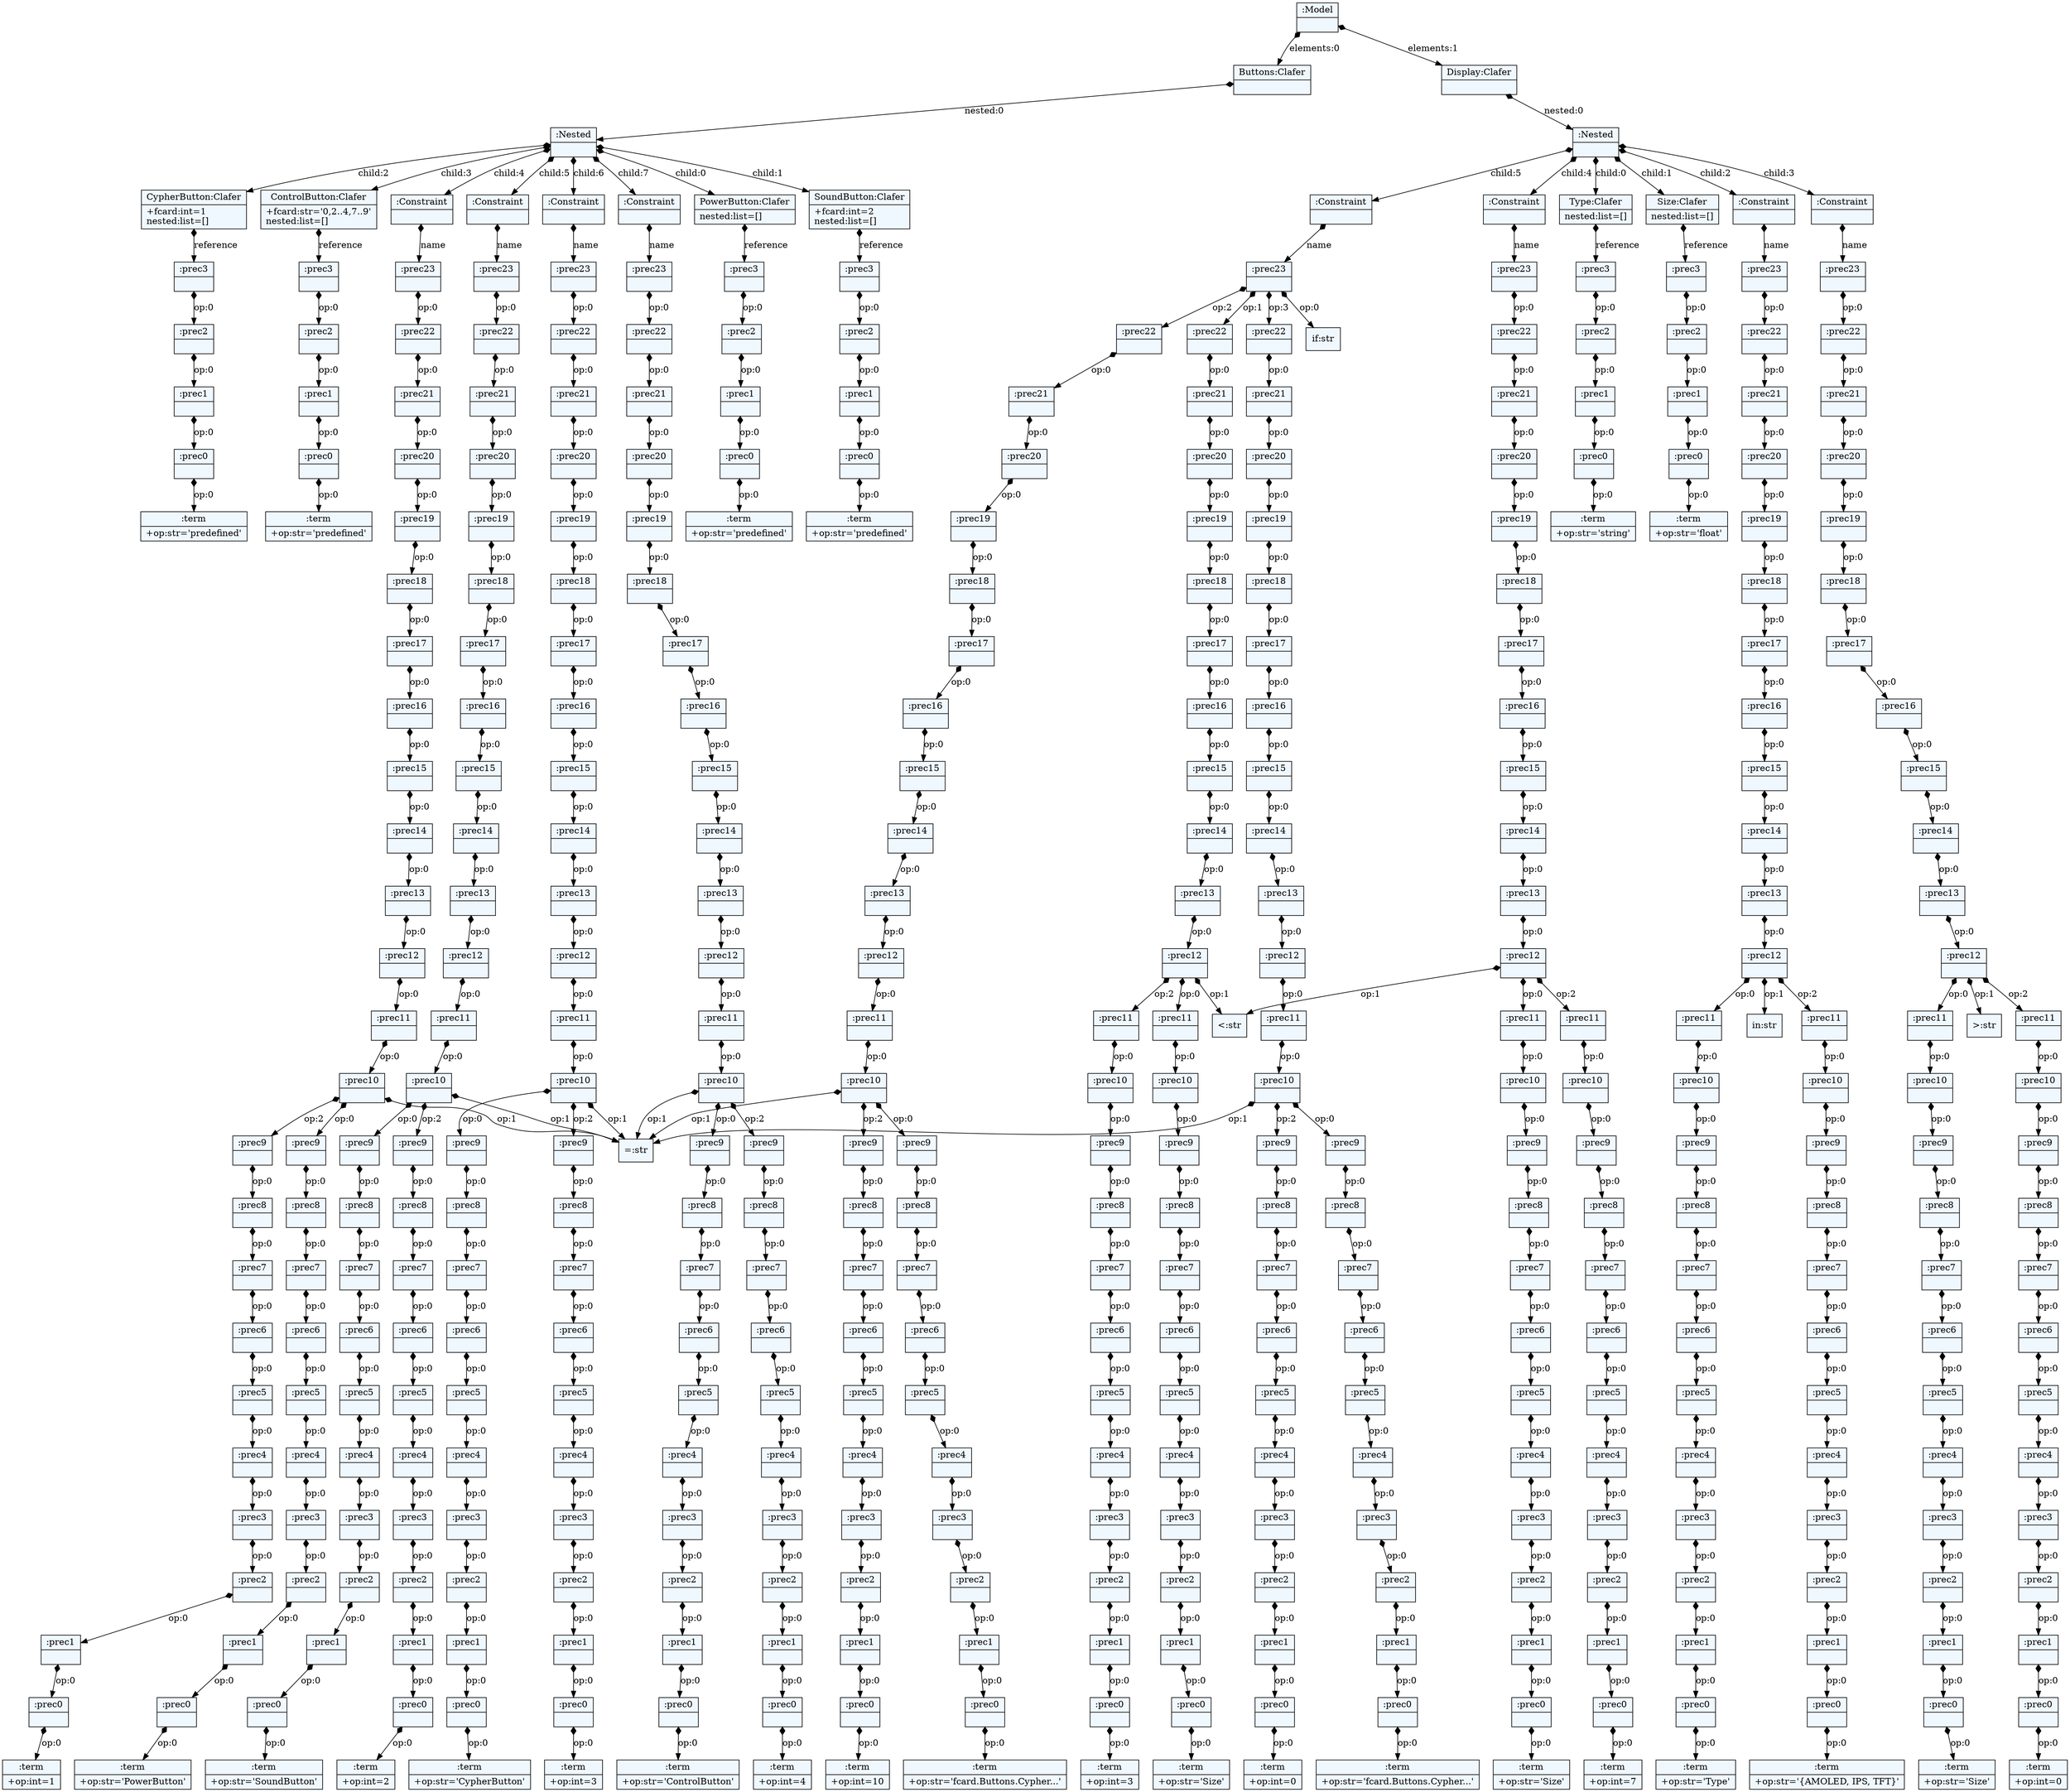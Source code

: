 
    digraph textX {
    fontname = "Bitstream Vera Sans"
    fontsize = 8
    node[
        shape=record,
        style=filled,
        fillcolor=aliceblue
    ]
    nodesep = 0.3
    edge[dir=black,arrowtail=empty]


140054728790224 -> 140054728845328 [label="elements:0" arrowtail=diamond dir=both]
140054728845328 -> 140054728845584 [label="nested:0" arrowtail=diamond dir=both]
140054728845584 -> 140054728845200 [label="child:0" arrowtail=diamond dir=both]
140054728845200 -> 140054728940496 [label="reference" arrowtail=diamond dir=both]
140054728940496 -> 140054728937936 [label="op:0" arrowtail=diamond dir=both]
140054728937936 -> 140054728937872 [label="op:0" arrowtail=diamond dir=both]
140054728937872 -> 140054728939024 [label="op:0" arrowtail=diamond dir=both]
140054728939024 -> 140054728970640 [label="op:0" arrowtail=diamond dir=both]
140054728970640[label="{:term|+op:str='predefined'\l}"]
140054728939024[label="{:prec0|}"]
140054728937872[label="{:prec1|}"]
140054728937936[label="{:prec2|}"]
140054728940496[label="{:prec3|}"]
140054728845200[label="{PowerButton:Clafer|nested:list=[]\l}"]
140054728845584 -> 140054728844816 [label="child:1" arrowtail=diamond dir=both]
140054728844816 -> 140054728939536 [label="reference" arrowtail=diamond dir=both]
140054728939536 -> 140054728938128 [label="op:0" arrowtail=diamond dir=both]
140054728938128 -> 140054728970768 [label="op:0" arrowtail=diamond dir=both]
140054728970768 -> 140054728971536 [label="op:0" arrowtail=diamond dir=both]
140054728971536 -> 140054728972624 [label="op:0" arrowtail=diamond dir=both]
140054728972624[label="{:term|+op:str='predefined'\l}"]
140054728971536[label="{:prec0|}"]
140054728970768[label="{:prec1|}"]
140054728938128[label="{:prec2|}"]
140054728939536[label="{:prec3|}"]
140054728844816[label="{SoundButton:Clafer|+fcard:int=2\lnested:list=[]\l}"]
140054728845584 -> 140054738996240 [label="child:2" arrowtail=diamond dir=both]
140054738996240 -> 140054728939216 [label="reference" arrowtail=diamond dir=both]
140054728939216 -> 140054728939152 [label="op:0" arrowtail=diamond dir=both]
140054728939152 -> 140054728971664 [label="op:0" arrowtail=diamond dir=both]
140054728971664 -> 140054728973328 [label="op:0" arrowtail=diamond dir=both]
140054728973328 -> 140054728972496 [label="op:0" arrowtail=diamond dir=both]
140054728972496[label="{:term|+op:str='predefined'\l}"]
140054728973328[label="{:prec0|}"]
140054728971664[label="{:prec1|}"]
140054728939152[label="{:prec2|}"]
140054728939216[label="{:prec3|}"]
140054738996240[label="{CypherButton:Clafer|+fcard:int=1\lnested:list=[]\l}"]
140054728845584 -> 140054728941392 [label="child:3" arrowtail=diamond dir=both]
140054728941392 -> 140054728971600 [label="reference" arrowtail=diamond dir=both]
140054728971600 -> 140054728973392 [label="op:0" arrowtail=diamond dir=both]
140054728973392 -> 140054728972432 [label="op:0" arrowtail=diamond dir=both]
140054728972432 -> 140054728972048 [label="op:0" arrowtail=diamond dir=both]
140054728972048 -> 140054728973520 [label="op:0" arrowtail=diamond dir=both]
140054728973520[label="{:term|+op:str='predefined'\l}"]
140054728972048[label="{:prec0|}"]
140054728972432[label="{:prec1|}"]
140054728973392[label="{:prec2|}"]
140054728971600[label="{:prec3|}"]
140054728941392[label="{ControlButton:Clafer|+fcard:str='0,2..4,7..9'\lnested:list=[]\l}"]
140054728845584 -> 140054728939856 [label="child:4" arrowtail=diamond dir=both]
140054728939856 -> 140054728970576 [label="name" arrowtail=diamond dir=both]
140054728970576 -> 140054728482576 [label="op:0" arrowtail=diamond dir=both]
140054728482576 -> 140054728479696 [label="op:0" arrowtail=diamond dir=both]
140054728479696 -> 140054729197008 [label="op:0" arrowtail=diamond dir=both]
140054729197008 -> 140054729195984 [label="op:0" arrowtail=diamond dir=both]
140054729195984 -> 140054729195792 [label="op:0" arrowtail=diamond dir=both]
140054729195792 -> 140054729196752 [label="op:0" arrowtail=diamond dir=both]
140054729196752 -> 140054729197584 [label="op:0" arrowtail=diamond dir=both]
140054729197584 -> 140054729198224 [label="op:0" arrowtail=diamond dir=both]
140054729198224 -> 140054729172112 [label="op:0" arrowtail=diamond dir=both]
140054729172112 -> 140054729172304 [label="op:0" arrowtail=diamond dir=both]
140054729172304 -> 140054729171088 [label="op:0" arrowtail=diamond dir=both]
140054729171088 -> 140054729211536 [label="op:0" arrowtail=diamond dir=both]
140054729211536 -> 140054729210128 [label="op:0" arrowtail=diamond dir=both]
140054729210128 -> 140054729211664 [label="op:0" arrowtail=diamond dir=both]
140054729211664 -> 140054729146896 [label="op:0" arrowtail=diamond dir=both]
140054729146896 -> 140054729147472 [label="op:0" arrowtail=diamond dir=both]
140054729147472 -> 140054729148432 [label="op:0" arrowtail=diamond dir=both]
140054729148432 -> 140054729149712 [label="op:0" arrowtail=diamond dir=both]
140054729149712 -> 140054728735248 [label="op:0" arrowtail=diamond dir=both]
140054728735248 -> 140054728733904 [label="op:0" arrowtail=diamond dir=both]
140054728733904 -> 140054728736720 [label="op:0" arrowtail=diamond dir=both]
140054728736720 -> 140054728733200 [label="op:0" arrowtail=diamond dir=both]
140054728733200 -> 140054728734608 [label="op:0" arrowtail=diamond dir=both]
140054728734608 -> 140054728735760 [label="op:0" arrowtail=diamond dir=both]
140054728735760[label="{:term|+op:str='PowerButton'\l}"]
140054728734608[label="{:prec0|}"]
140054728733200[label="{:prec1|}"]
140054728736720[label="{:prec2|}"]
140054728733904[label="{:prec3|}"]
140054728735248[label="{:prec4|}"]
140054729149712[label="{:prec5|}"]
140054729148432[label="{:prec6|}"]
140054729147472[label="{:prec7|}"]
140054729146896[label="{:prec8|}"]
140054729211664[label="{:prec9|}"]
140054729210128 -> "=:str" [label="op:1" arrowtail=diamond dir=both]
140054729210128 -> 140054729211856 [label="op:2" arrowtail=diamond dir=both]
140054729211856 -> 140054729147728 [label="op:0" arrowtail=diamond dir=both]
140054729147728 -> 140054729148560 [label="op:0" arrowtail=diamond dir=both]
140054729148560 -> 140054729148816 [label="op:0" arrowtail=diamond dir=both]
140054729148816 -> 140054728736336 [label="op:0" arrowtail=diamond dir=both]
140054728736336 -> 140054728733776 [label="op:0" arrowtail=diamond dir=both]
140054728733776 -> 140054728736080 [label="op:0" arrowtail=diamond dir=both]
140054728736080 -> 140054729227984 [label="op:0" arrowtail=diamond dir=both]
140054729227984 -> 140054729226192 [label="op:0" arrowtail=diamond dir=both]
140054729226192 -> 140054729225040 [label="op:0" arrowtail=diamond dir=both]
140054729225040 -> 140054729225296 [label="op:0" arrowtail=diamond dir=both]
140054729225296[label="{:term|+op:int=1\l}"]
140054729225040[label="{:prec0|}"]
140054729226192[label="{:prec1|}"]
140054729227984[label="{:prec2|}"]
140054728736080[label="{:prec3|}"]
140054728733776[label="{:prec4|}"]
140054728736336[label="{:prec5|}"]
140054729148816[label="{:prec6|}"]
140054729148560[label="{:prec7|}"]
140054729147728[label="{:prec8|}"]
140054729211856[label="{:prec9|}"]
140054729210128[label="{:prec10|}"]
140054729211536[label="{:prec11|}"]
140054729171088[label="{:prec12|}"]
140054729172304[label="{:prec13|}"]
140054729172112[label="{:prec14|}"]
140054729198224[label="{:prec15|}"]
140054729197584[label="{:prec16|}"]
140054729196752[label="{:prec17|}"]
140054729195792[label="{:prec18|}"]
140054729195984[label="{:prec19|}"]
140054729197008[label="{:prec20|}"]
140054728479696[label="{:prec21|}"]
140054728482576[label="{:prec22|}"]
140054728970576[label="{:prec23|}"]
140054728939856[label="{:Constraint|}"]
140054728845584 -> 140054728971152 [label="child:5" arrowtail=diamond dir=both]
140054728971152 -> 140054728482640 [label="name" arrowtail=diamond dir=both]
140054728482640 -> 140054729196880 [label="op:0" arrowtail=diamond dir=both]
140054729196880 -> 140054729195664 [label="op:0" arrowtail=diamond dir=both]
140054729195664 -> 140054729196560 [label="op:0" arrowtail=diamond dir=both]
140054729196560 -> 140054729197840 [label="op:0" arrowtail=diamond dir=both]
140054729197840 -> 140054729171344 [label="op:0" arrowtail=diamond dir=both]
140054729171344 -> 140054729172688 [label="op:0" arrowtail=diamond dir=both]
140054729172688 -> 140054729172368 [label="op:0" arrowtail=diamond dir=both]
140054729172368 -> 140054729210896 [label="op:0" arrowtail=diamond dir=both]
140054729210896 -> 140054729149648 [label="op:0" arrowtail=diamond dir=both]
140054729149648 -> 140054729147920 [label="op:0" arrowtail=diamond dir=both]
140054729147920 -> 140054728735184 [label="op:0" arrowtail=diamond dir=both]
140054728735184 -> 140054728734480 [label="op:0" arrowtail=diamond dir=both]
140054728734480 -> 140054729228240 [label="op:0" arrowtail=diamond dir=both]
140054729228240 -> 140054729225488 [label="op:0" arrowtail=diamond dir=both]
140054729225488 -> 140054729224784 [label="op:0" arrowtail=diamond dir=both]
140054729224784 -> 140054729240464 [label="op:0" arrowtail=diamond dir=both]
140054729240464 -> 140054729237904 [label="op:0" arrowtail=diamond dir=both]
140054729237904 -> 140054729239888 [label="op:0" arrowtail=diamond dir=both]
140054729239888 -> 140054729238608 [label="op:0" arrowtail=diamond dir=both]
140054729238608 -> 140054729237776 [label="op:0" arrowtail=diamond dir=both]
140054729237776 -> 140054729237200 [label="op:0" arrowtail=diamond dir=both]
140054729237200 -> 140054728898320 [label="op:0" arrowtail=diamond dir=both]
140054728898320 -> 140054728897552 [label="op:0" arrowtail=diamond dir=both]
140054728897552 -> 140054728898512 [label="op:0" arrowtail=diamond dir=both]
140054728898512[label="{:term|+op:str='SoundButton'\l}"]
140054728897552[label="{:prec0|}"]
140054728898320[label="{:prec1|}"]
140054729237200[label="{:prec2|}"]
140054729237776[label="{:prec3|}"]
140054729238608[label="{:prec4|}"]
140054729239888[label="{:prec5|}"]
140054729237904[label="{:prec6|}"]
140054729240464[label="{:prec7|}"]
140054729224784[label="{:prec8|}"]
140054729225488[label="{:prec9|}"]
140054729228240 -> "=:str" [label="op:1" arrowtail=diamond dir=both]
140054729228240 -> 140054729224912 [label="op:2" arrowtail=diamond dir=both]
140054729224912 -> 140054729224336 [label="op:0" arrowtail=diamond dir=both]
140054729224336 -> 140054729236624 [label="op:0" arrowtail=diamond dir=both]
140054729236624 -> 140054729239056 [label="op:0" arrowtail=diamond dir=both]
140054729239056 -> 140054729237712 [label="op:0" arrowtail=diamond dir=both]
140054729237712 -> 140054729239440 [label="op:0" arrowtail=diamond dir=both]
140054729239440 -> 140054728896784 [label="op:0" arrowtail=diamond dir=both]
140054728896784 -> 140054728899856 [label="op:0" arrowtail=diamond dir=both]
140054728899856 -> 140054728900240 [label="op:0" arrowtail=diamond dir=both]
140054728900240 -> 140054728913552 [label="op:0" arrowtail=diamond dir=both]
140054728913552 -> 140054728913744 [label="op:0" arrowtail=diamond dir=both]
140054728913744[label="{:term|+op:int=2\l}"]
140054728913552[label="{:prec0|}"]
140054728900240[label="{:prec1|}"]
140054728899856[label="{:prec2|}"]
140054728896784[label="{:prec3|}"]
140054729239440[label="{:prec4|}"]
140054729237712[label="{:prec5|}"]
140054729239056[label="{:prec6|}"]
140054729236624[label="{:prec7|}"]
140054729224336[label="{:prec8|}"]
140054729224912[label="{:prec9|}"]
140054729228240[label="{:prec10|}"]
140054728734480[label="{:prec11|}"]
140054728735184[label="{:prec12|}"]
140054729147920[label="{:prec13|}"]
140054729149648[label="{:prec14|}"]
140054729210896[label="{:prec15|}"]
140054729172368[label="{:prec16|}"]
140054729172688[label="{:prec17|}"]
140054729171344[label="{:prec18|}"]
140054729197840[label="{:prec19|}"]
140054729196560[label="{:prec20|}"]
140054729195664[label="{:prec21|}"]
140054729196880[label="{:prec22|}"]
140054728482640[label="{:prec23|}"]
140054728971152[label="{:Constraint|}"]
140054728845584 -> 140054728482448 [label="child:6" arrowtail=diamond dir=both]
140054728482448 -> 140054729195856 [label="name" arrowtail=diamond dir=both]
140054729195856 -> 140054729195920 [label="op:0" arrowtail=diamond dir=both]
140054729195920 -> 140054729197136 [label="op:0" arrowtail=diamond dir=both]
140054729197136 -> 140054729172432 [label="op:0" arrowtail=diamond dir=both]
140054729172432 -> 140054729171280 [label="op:0" arrowtail=diamond dir=both]
140054729171280 -> 140054729210960 [label="op:0" arrowtail=diamond dir=both]
140054729210960 -> 140054729148496 [label="op:0" arrowtail=diamond dir=both]
140054729148496 -> 140054728733712 [label="op:0" arrowtail=diamond dir=both]
140054728733712 -> 140054728735888 [label="op:0" arrowtail=diamond dir=both]
140054728735888 -> 140054729224976 [label="op:0" arrowtail=diamond dir=both]
140054729224976 -> 140054729239184 [label="op:0" arrowtail=diamond dir=both]
140054729239184 -> 140054729238480 [label="op:0" arrowtail=diamond dir=both]
140054729238480 -> 140054729237840 [label="op:0" arrowtail=diamond dir=both]
140054729237840 -> 140054728896656 [label="op:0" arrowtail=diamond dir=both]
140054728896656 -> 140054728897296 [label="op:0" arrowtail=diamond dir=both]
140054728897296 -> 140054728914000 [label="op:0" arrowtail=diamond dir=both]
140054728914000 -> 140054728915728 [label="op:0" arrowtail=diamond dir=both]
140054728915728 -> 140054728915344 [label="op:0" arrowtail=diamond dir=both]
140054728915344 -> 140054742128976 [label="op:0" arrowtail=diamond dir=both]
140054742128976 -> 140054738907792 [label="op:0" arrowtail=diamond dir=both]
140054738907792 -> 140054738907600 [label="op:0" arrowtail=diamond dir=both]
140054738907600 -> 140054738910416 [label="op:0" arrowtail=diamond dir=both]
140054738910416 -> 140054738909776 [label="op:0" arrowtail=diamond dir=both]
140054738909776 -> 140054728212688 [label="op:0" arrowtail=diamond dir=both]
140054728212688 -> 140054728212880 [label="op:0" arrowtail=diamond dir=both]
140054728212880[label="{:term|+op:str='CypherButton'\l}"]
140054728212688[label="{:prec0|}"]
140054738909776[label="{:prec1|}"]
140054738910416[label="{:prec2|}"]
140054738907600[label="{:prec3|}"]
140054738907792[label="{:prec4|}"]
140054742128976[label="{:prec5|}"]
140054728915344[label="{:prec6|}"]
140054728915728[label="{:prec7|}"]
140054728914000[label="{:prec8|}"]
140054728897296[label="{:prec9|}"]
140054728896656 -> "=:str" [label="op:1" arrowtail=diamond dir=both]
140054728896656 -> 140054728914576 [label="op:2" arrowtail=diamond dir=both]
140054728914576 -> 140054728913296 [label="op:0" arrowtail=diamond dir=both]
140054728913296 -> 140054728915408 [label="op:0" arrowtail=diamond dir=both]
140054728915408 -> 140054738910224 [label="op:0" arrowtail=diamond dir=both]
140054738910224 -> 140054738909520 [label="op:0" arrowtail=diamond dir=both]
140054738909520 -> 140054738908944 [label="op:0" arrowtail=diamond dir=both]
140054738908944 -> 140054728212752 [label="op:0" arrowtail=diamond dir=both]
140054728212752 -> 140054728213008 [label="op:0" arrowtail=diamond dir=both]
140054728213008 -> 140054728213200 [label="op:0" arrowtail=diamond dir=both]
140054728213200 -> 140054728213392 [label="op:0" arrowtail=diamond dir=both]
140054728213392 -> 140054728213584 [label="op:0" arrowtail=diamond dir=both]
140054728213584[label="{:term|+op:int=3\l}"]
140054728213392[label="{:prec0|}"]
140054728213200[label="{:prec1|}"]
140054728213008[label="{:prec2|}"]
140054728212752[label="{:prec3|}"]
140054738908944[label="{:prec4|}"]
140054738909520[label="{:prec5|}"]
140054738910224[label="{:prec6|}"]
140054728915408[label="{:prec7|}"]
140054728913296[label="{:prec8|}"]
140054728914576[label="{:prec9|}"]
140054728896656[label="{:prec10|}"]
140054729237840[label="{:prec11|}"]
140054729238480[label="{:prec12|}"]
140054729239184[label="{:prec13|}"]
140054729224976[label="{:prec14|}"]
140054728735888[label="{:prec15|}"]
140054728733712[label="{:prec16|}"]
140054729148496[label="{:prec17|}"]
140054729210960[label="{:prec18|}"]
140054729171280[label="{:prec19|}"]
140054729172432[label="{:prec20|}"]
140054729197136[label="{:prec21|}"]
140054729195920[label="{:prec22|}"]
140054729195856[label="{:prec23|}"]
140054728482448[label="{:Constraint|}"]
140054728845584 -> 140054728482512 [label="child:7" arrowtail=diamond dir=both]
140054728482512 -> 140054729196624 [label="name" arrowtail=diamond dir=both]
140054729196624 -> 140054729198160 [label="op:0" arrowtail=diamond dir=both]
140054729198160 -> 140054729174352 [label="op:0" arrowtail=diamond dir=both]
140054729174352 -> 140054729147600 [label="op:0" arrowtail=diamond dir=both]
140054729147600 -> 140054728736464 [label="op:0" arrowtail=diamond dir=both]
140054728736464 -> 140054729227344 [label="op:0" arrowtail=diamond dir=both]
140054729227344 -> 140054729236688 [label="op:0" arrowtail=diamond dir=both]
140054729236688 -> 140054729237968 [label="op:0" arrowtail=diamond dir=both]
140054729237968 -> 140054728898448 [label="op:0" arrowtail=diamond dir=both]
140054728898448 -> 140054728913424 [label="op:0" arrowtail=diamond dir=both]
140054728913424 -> 140054728914384 [label="op:0" arrowtail=diamond dir=both]
140054728914384 -> 140054738909072 [label="op:0" arrowtail=diamond dir=both]
140054738909072 -> 140054738908752 [label="op:0" arrowtail=diamond dir=both]
140054738908752 -> 140054728212816 [label="op:0" arrowtail=diamond dir=both]
140054728212816 -> 140054728213072 [label="op:0" arrowtail=diamond dir=both]
140054728213072 -> 140054728213456 [label="op:0" arrowtail=diamond dir=both]
140054728213456 -> 140054728213712 [label="op:0" arrowtail=diamond dir=both]
140054728213712 -> 140054728213904 [label="op:0" arrowtail=diamond dir=both]
140054728213904 -> 140054728214096 [label="op:0" arrowtail=diamond dir=both]
140054728214096 -> 140054728214288 [label="op:0" arrowtail=diamond dir=both]
140054728214288 -> 140054728214480 [label="op:0" arrowtail=diamond dir=both]
140054728214480 -> 140054728214672 [label="op:0" arrowtail=diamond dir=both]
140054728214672 -> 140054728214864 [label="op:0" arrowtail=diamond dir=both]
140054728214864 -> 140054728215056 [label="op:0" arrowtail=diamond dir=both]
140054728215056 -> 140054728215248 [label="op:0" arrowtail=diamond dir=both]
140054728215248[label="{:term|+op:str='ControlButton'\l}"]
140054728215056[label="{:prec0|}"]
140054728214864[label="{:prec1|}"]
140054728214672[label="{:prec2|}"]
140054728214480[label="{:prec3|}"]
140054728214288[label="{:prec4|}"]
140054728214096[label="{:prec5|}"]
140054728213904[label="{:prec6|}"]
140054728213712[label="{:prec7|}"]
140054728213456[label="{:prec8|}"]
140054728213072[label="{:prec9|}"]
140054728212816 -> "=:str" [label="op:1" arrowtail=diamond dir=both]
140054728212816 -> 140054728213328 [label="op:2" arrowtail=diamond dir=both]
140054728213328 -> 140054728213648 [label="op:0" arrowtail=diamond dir=both]
140054728213648 -> 140054728213968 [label="op:0" arrowtail=diamond dir=both]
140054728213968 -> 140054728214224 [label="op:0" arrowtail=diamond dir=both]
140054728214224 -> 140054728214544 [label="op:0" arrowtail=diamond dir=both]
140054728214544 -> 140054728214800 [label="op:0" arrowtail=diamond dir=both]
140054728214800 -> 140054728215120 [label="op:0" arrowtail=diamond dir=both]
140054728215120 -> 140054728215376 [label="op:0" arrowtail=diamond dir=both]
140054728215376 -> 140054728215568 [label="op:0" arrowtail=diamond dir=both]
140054728215568 -> 140054728215760 [label="op:0" arrowtail=diamond dir=both]
140054728215760 -> 140054728215952 [label="op:0" arrowtail=diamond dir=both]
140054728215952[label="{:term|+op:int=4\l}"]
140054728215760[label="{:prec0|}"]
140054728215568[label="{:prec1|}"]
140054728215376[label="{:prec2|}"]
140054728215120[label="{:prec3|}"]
140054728214800[label="{:prec4|}"]
140054728214544[label="{:prec5|}"]
140054728214224[label="{:prec6|}"]
140054728213968[label="{:prec7|}"]
140054728213648[label="{:prec8|}"]
140054728213328[label="{:prec9|}"]
140054728212816[label="{:prec10|}"]
140054738908752[label="{:prec11|}"]
140054738909072[label="{:prec12|}"]
140054728914384[label="{:prec13|}"]
140054728913424[label="{:prec14|}"]
140054728898448[label="{:prec15|}"]
140054729237968[label="{:prec16|}"]
140054729236688[label="{:prec17|}"]
140054729227344[label="{:prec18|}"]
140054728736464[label="{:prec19|}"]
140054729147600[label="{:prec20|}"]
140054729174352[label="{:prec21|}"]
140054729198160[label="{:prec22|}"]
140054729196624[label="{:prec23|}"]
140054728482512[label="{:Constraint|}"]
140054728845584[label="{:Nested|}"]
140054728845328[label="{Buttons:Clafer|}"]
140054728790224 -> 140054728844944 [label="elements:1" arrowtail=diamond dir=both]
140054728844944 -> 140054728844432 [label="nested:0" arrowtail=diamond dir=both]
140054728844432 -> 140054729196496 [label="child:0" arrowtail=diamond dir=both]
140054729196496 -> 140054729199056 [label="reference" arrowtail=diamond dir=both]
140054729199056 -> 140054729149520 [label="op:0" arrowtail=diamond dir=both]
140054729149520 -> 140054729227472 [label="op:0" arrowtail=diamond dir=both]
140054729227472 -> 140054729239760 [label="op:0" arrowtail=diamond dir=both]
140054729239760 -> 140054728898256 [label="op:0" arrowtail=diamond dir=both]
140054728898256[label="{:term|+op:str='string'\l}"]
140054729239760[label="{:prec0|}"]
140054729227472[label="{:prec1|}"]
140054729149520[label="{:prec2|}"]
140054729199056[label="{:prec3|}"]
140054729196496[label="{Type:Clafer|nested:list=[]\l}"]
140054728844432 -> 140054729196240 [label="child:1" arrowtail=diamond dir=both]
140054729196240 -> 140054729226832 [label="reference" arrowtail=diamond dir=both]
140054729226832 -> 140054729237328 [label="op:0" arrowtail=diamond dir=both]
140054729237328 -> 140054729208848 [label="op:0" arrowtail=diamond dir=both]
140054729208848 -> 140054728914640 [label="op:0" arrowtail=diamond dir=both]
140054728914640 -> 140054742129872 [label="op:0" arrowtail=diamond dir=both]
140054742129872[label="{:term|+op:str='float'\l}"]
140054728914640[label="{:prec0|}"]
140054729208848[label="{:prec1|}"]
140054729237328[label="{:prec2|}"]
140054729226832[label="{:prec3|}"]
140054729196240[label="{Size:Clafer|nested:list=[]\l}"]
140054728844432 -> 140054728733328 [label="child:2" arrowtail=diamond dir=both]
140054728733328 -> 140054729240336 [label="name" arrowtail=diamond dir=both]
140054729240336 -> 140054729208912 [label="op:0" arrowtail=diamond dir=both]
140054729208912 -> 140054729147536 [label="op:0" arrowtail=diamond dir=both]
140054729147536 -> 140054728212624 [label="op:0" arrowtail=diamond dir=both]
140054728212624 -> 140054728213136 [label="op:0" arrowtail=diamond dir=both]
140054728213136 -> 140054728213840 [label="op:0" arrowtail=diamond dir=both]
140054728213840 -> 140054728214160 [label="op:0" arrowtail=diamond dir=both]
140054728214160 -> 140054728214608 [label="op:0" arrowtail=diamond dir=both]
140054728214608 -> 140054728214992 [label="op:0" arrowtail=diamond dir=both]
140054728214992 -> 140054728215504 [label="op:0" arrowtail=diamond dir=both]
140054728215504 -> 140054728215696 [label="op:0" arrowtail=diamond dir=both]
140054728215696 -> 140054728216016 [label="op:0" arrowtail=diamond dir=both]
140054728216016 -> 140054728216144 [label="op:0" arrowtail=diamond dir=both]
140054728216144 -> 140054728216400 [label="op:0" arrowtail=diamond dir=both]
140054728216400 -> 140054728233040 [label="op:0" arrowtail=diamond dir=both]
140054728233040 -> 140054728233232 [label="op:0" arrowtail=diamond dir=both]
140054728233232 -> 140054728233424 [label="op:0" arrowtail=diamond dir=both]
140054728233424 -> 140054728233616 [label="op:0" arrowtail=diamond dir=both]
140054728233616 -> 140054728233808 [label="op:0" arrowtail=diamond dir=both]
140054728233808 -> 140054728234000 [label="op:0" arrowtail=diamond dir=both]
140054728234000 -> 140054728234192 [label="op:0" arrowtail=diamond dir=both]
140054728234192 -> 140054728234384 [label="op:0" arrowtail=diamond dir=both]
140054728234384 -> 140054728234576 [label="op:0" arrowtail=diamond dir=both]
140054728234576 -> 140054728234768 [label="op:0" arrowtail=diamond dir=both]
140054728234768 -> 140054728234960 [label="op:0" arrowtail=diamond dir=both]
140054728234960[label="{:term|+op:str='Type'\l}"]
140054728234768[label="{:prec0|}"]
140054728234576[label="{:prec1|}"]
140054728234384[label="{:prec2|}"]
140054728234192[label="{:prec3|}"]
140054728234000[label="{:prec4|}"]
140054728233808[label="{:prec5|}"]
140054728233616[label="{:prec6|}"]
140054728233424[label="{:prec7|}"]
140054728233232[label="{:prec8|}"]
140054728233040[label="{:prec9|}"]
140054728216400[label="{:prec10|}"]
140054728216144[label="{:prec11|}"]
140054728216016 -> "in:str" [label="op:1" arrowtail=diamond dir=both]
140054728216016 -> 140054728216336 [label="op:2" arrowtail=diamond dir=both]
140054728216336 -> 140054728216528 [label="op:0" arrowtail=diamond dir=both]
140054728216528 -> 140054728233296 [label="op:0" arrowtail=diamond dir=both]
140054728233296 -> 140054728233552 [label="op:0" arrowtail=diamond dir=both]
140054728233552 -> 140054728233872 [label="op:0" arrowtail=diamond dir=both]
140054728233872 -> 140054728234128 [label="op:0" arrowtail=diamond dir=both]
140054728234128 -> 140054728234448 [label="op:0" arrowtail=diamond dir=both]
140054728234448 -> 140054728234704 [label="op:0" arrowtail=diamond dir=both]
140054728234704 -> 140054728235024 [label="op:0" arrowtail=diamond dir=both]
140054728235024 -> 140054728235152 [label="op:0" arrowtail=diamond dir=both]
140054728235152 -> 140054728235408 [label="op:0" arrowtail=diamond dir=both]
140054728235408 -> 140054728235600 [label="op:0" arrowtail=diamond dir=both]
140054728235600 -> 140054728235792 [label="op:0" arrowtail=diamond dir=both]
140054728235792[label="{:term|+op:str='\{AMOLED, IPS, TFT\}'\l}"]
140054728235600[label="{:prec0|}"]
140054728235408[label="{:prec1|}"]
140054728235152[label="{:prec2|}"]
140054728235024[label="{:prec3|}"]
140054728234704[label="{:prec4|}"]
140054728234448[label="{:prec5|}"]
140054728234128[label="{:prec6|}"]
140054728233872[label="{:prec7|}"]
140054728233552[label="{:prec8|}"]
140054728233296[label="{:prec9|}"]
140054728216528[label="{:prec10|}"]
140054728216336[label="{:prec11|}"]
140054728216016[label="{:prec12|}"]
140054728215696[label="{:prec13|}"]
140054728215504[label="{:prec14|}"]
140054728214992[label="{:prec15|}"]
140054728214608[label="{:prec16|}"]
140054728214160[label="{:prec17|}"]
140054728213840[label="{:prec18|}"]
140054728213136[label="{:prec19|}"]
140054728212624[label="{:prec20|}"]
140054729147536[label="{:prec21|}"]
140054729208912[label="{:prec22|}"]
140054729240336[label="{:prec23|}"]
140054728733328[label="{:Constraint|}"]
140054728844432 -> 140054728735056 [label="child:3" arrowtail=diamond dir=both]
140054728735056 -> 140054728898384 [label="name" arrowtail=diamond dir=both]
140054728898384 -> 140054738910608 [label="op:0" arrowtail=diamond dir=both]
140054738910608 -> 140054728212944 [label="op:0" arrowtail=diamond dir=both]
140054728212944 -> 140054728213776 [label="op:0" arrowtail=diamond dir=both]
140054728213776 -> 140054728214416 [label="op:0" arrowtail=diamond dir=both]
140054728214416 -> 140054728215184 [label="op:0" arrowtail=diamond dir=both]
140054728215184 -> 140054728215632 [label="op:0" arrowtail=diamond dir=both]
140054728215632 -> 140054728216080 [label="op:0" arrowtail=diamond dir=both]
140054728216080 -> 140054728216464 [label="op:0" arrowtail=diamond dir=both]
140054728216464 -> 140054728233360 [label="op:0" arrowtail=diamond dir=both]
140054728233360 -> 140054728233744 [label="op:0" arrowtail=diamond dir=both]
140054728233744 -> 140054728234256 [label="op:0" arrowtail=diamond dir=both]
140054728234256 -> 140054728234640 [label="op:0" arrowtail=diamond dir=both]
140054728234640 -> 140054728235088 [label="op:0" arrowtail=diamond dir=both]
140054728235088 -> 140054728235344 [label="op:0" arrowtail=diamond dir=both]
140054728235344 -> 140054728235664 [label="op:0" arrowtail=diamond dir=both]
140054728235664 -> 140054728235920 [label="op:0" arrowtail=diamond dir=both]
140054728235920 -> 140054728236112 [label="op:0" arrowtail=diamond dir=both]
140054728236112 -> 140054728236304 [label="op:0" arrowtail=diamond dir=both]
140054728236304 -> 140054728236496 [label="op:0" arrowtail=diamond dir=both]
140054728236496 -> 140054728236688 [label="op:0" arrowtail=diamond dir=both]
140054728236688 -> 140054728236880 [label="op:0" arrowtail=diamond dir=both]
140054728236880 -> 140054728257616 [label="op:0" arrowtail=diamond dir=both]
140054728257616 -> 140054728257808 [label="op:0" arrowtail=diamond dir=both]
140054728257808 -> 140054728258000 [label="op:0" arrowtail=diamond dir=both]
140054728258000[label="{:term|+op:str='Size'\l}"]
140054728257808[label="{:prec0|}"]
140054728257616[label="{:prec1|}"]
140054728236880[label="{:prec2|}"]
140054728236688[label="{:prec3|}"]
140054728236496[label="{:prec4|}"]
140054728236304[label="{:prec5|}"]
140054728236112[label="{:prec6|}"]
140054728235920[label="{:prec7|}"]
140054728235664[label="{:prec8|}"]
140054728235344[label="{:prec9|}"]
140054728235088[label="{:prec10|}"]
140054728234640[label="{:prec11|}"]
140054728234256 -> ">:str" [label="op:1" arrowtail=diamond dir=both]
140054728234256 -> 140054728234896 [label="op:2" arrowtail=diamond dir=both]
140054728234896 -> 140054728235280 [label="op:0" arrowtail=diamond dir=both]
140054728235280 -> 140054728235728 [label="op:0" arrowtail=diamond dir=both]
140054728235728 -> 140054728235984 [label="op:0" arrowtail=diamond dir=both]
140054728235984 -> 140054728236368 [label="op:0" arrowtail=diamond dir=both]
140054728236368 -> 140054728236624 [label="op:0" arrowtail=diamond dir=both]
140054728236624 -> 140054728236944 [label="op:0" arrowtail=diamond dir=both]
140054728236944 -> 140054728257744 [label="op:0" arrowtail=diamond dir=both]
140054728257744 -> 140054728258064 [label="op:0" arrowtail=diamond dir=both]
140054728258064 -> 140054728258192 [label="op:0" arrowtail=diamond dir=both]
140054728258192 -> 140054728258448 [label="op:0" arrowtail=diamond dir=both]
140054728258448 -> 140054728258640 [label="op:0" arrowtail=diamond dir=both]
140054728258640 -> 140054728258832 [label="op:0" arrowtail=diamond dir=both]
140054728258832[label="{:term|+op:int=0\l}"]
140054728258640[label="{:prec0|}"]
140054728258448[label="{:prec1|}"]
140054728258192[label="{:prec2|}"]
140054728258064[label="{:prec3|}"]
140054728257744[label="{:prec4|}"]
140054728236944[label="{:prec5|}"]
140054728236624[label="{:prec6|}"]
140054728236368[label="{:prec7|}"]
140054728235984[label="{:prec8|}"]
140054728235728[label="{:prec9|}"]
140054728235280[label="{:prec10|}"]
140054728234896[label="{:prec11|}"]
140054728234256[label="{:prec12|}"]
140054728233744[label="{:prec13|}"]
140054728233360[label="{:prec14|}"]
140054728216464[label="{:prec15|}"]
140054728216080[label="{:prec16|}"]
140054728215632[label="{:prec17|}"]
140054728215184[label="{:prec18|}"]
140054728214416[label="{:prec19|}"]
140054728213776[label="{:prec20|}"]
140054728212944[label="{:prec21|}"]
140054738910608[label="{:prec22|}"]
140054728898384[label="{:prec23|}"]
140054728735056[label="{:Constraint|}"]
140054728844432 -> 140054728897808 [label="child:4" arrowtail=diamond dir=both]
140054728897808 -> 140054728915664 [label="name" arrowtail=diamond dir=both]
140054728915664 -> 140054728213264 [label="op:0" arrowtail=diamond dir=both]
140054728213264 -> 140054728214352 [label="op:0" arrowtail=diamond dir=both]
140054728214352 -> 140054728215312 [label="op:0" arrowtail=diamond dir=both]
140054728215312 -> 140054728215888 [label="op:0" arrowtail=diamond dir=both]
140054728215888 -> 140054728233104 [label="op:0" arrowtail=diamond dir=both]
140054728233104 -> 140054728233680 [label="op:0" arrowtail=diamond dir=both]
140054728233680 -> 140054728234320 [label="op:0" arrowtail=diamond dir=both]
140054728234320 -> 140054728235216 [label="op:0" arrowtail=diamond dir=both]
140054728235216 -> 140054728235856 [label="op:0" arrowtail=diamond dir=both]
140054728235856 -> 140054728236240 [label="op:0" arrowtail=diamond dir=both]
140054728236240 -> 140054728236752 [label="op:0" arrowtail=diamond dir=both]
140054728236752 -> 140054728257680 [label="op:0" arrowtail=diamond dir=both]
140054728257680 -> 140054728258128 [label="op:0" arrowtail=diamond dir=both]
140054728258128 -> 140054728258384 [label="op:0" arrowtail=diamond dir=both]
140054728258384 -> 140054728258704 [label="op:0" arrowtail=diamond dir=both]
140054728258704 -> 140054728258960 [label="op:0" arrowtail=diamond dir=both]
140054728258960 -> 140054728259152 [label="op:0" arrowtail=diamond dir=both]
140054728259152 -> 140054728259344 [label="op:0" arrowtail=diamond dir=both]
140054728259344 -> 140054728259536 [label="op:0" arrowtail=diamond dir=both]
140054728259536 -> 140054728259728 [label="op:0" arrowtail=diamond dir=both]
140054728259728 -> 140054728259920 [label="op:0" arrowtail=diamond dir=both]
140054728259920 -> 140054728260112 [label="op:0" arrowtail=diamond dir=both]
140054728260112 -> 140054728260304 [label="op:0" arrowtail=diamond dir=both]
140054728260304 -> 140054728260496 [label="op:0" arrowtail=diamond dir=both]
140054728260496[label="{:term|+op:str='Size'\l}"]
140054728260304[label="{:prec0|}"]
140054728260112[label="{:prec1|}"]
140054728259920[label="{:prec2|}"]
140054728259728[label="{:prec3|}"]
140054728259536[label="{:prec4|}"]
140054728259344[label="{:prec5|}"]
140054728259152[label="{:prec6|}"]
140054728258960[label="{:prec7|}"]
140054728258704[label="{:prec8|}"]
140054728258384[label="{:prec9|}"]
140054728258128[label="{:prec10|}"]
140054728257680[label="{:prec11|}"]
140054728236752 -> "<:str" [label="op:1" arrowtail=diamond dir=both]
140054728236752 -> 140054728257936 [label="op:2" arrowtail=diamond dir=both]
140054728257936 -> 140054728258320 [label="op:0" arrowtail=diamond dir=both]
140054728258320 -> 140054728258768 [label="op:0" arrowtail=diamond dir=both]
140054728258768 -> 140054728259024 [label="op:0" arrowtail=diamond dir=both]
140054728259024 -> 140054728259408 [label="op:0" arrowtail=diamond dir=both]
140054728259408 -> 140054728259664 [label="op:0" arrowtail=diamond dir=both]
140054728259664 -> 140054728259984 [label="op:0" arrowtail=diamond dir=both]
140054728259984 -> 140054728260240 [label="op:0" arrowtail=diamond dir=both]
140054728260240 -> 140054728260560 [label="op:0" arrowtail=diamond dir=both]
140054728260560 -> 140054728260688 [label="op:0" arrowtail=diamond dir=both]
140054728260688 -> 140054728260944 [label="op:0" arrowtail=diamond dir=both]
140054728260944 -> 140054728261136 [label="op:0" arrowtail=diamond dir=both]
140054728261136 -> 140054728261328 [label="op:0" arrowtail=diamond dir=both]
140054728261328[label="{:term|+op:int=7\l}"]
140054728261136[label="{:prec0|}"]
140054728260944[label="{:prec1|}"]
140054728260688[label="{:prec2|}"]
140054728260560[label="{:prec3|}"]
140054728260240[label="{:prec4|}"]
140054728259984[label="{:prec5|}"]
140054728259664[label="{:prec6|}"]
140054728259408[label="{:prec7|}"]
140054728259024[label="{:prec8|}"]
140054728258768[label="{:prec9|}"]
140054728258320[label="{:prec10|}"]
140054728257936[label="{:prec11|}"]
140054728236752[label="{:prec12|}"]
140054728236240[label="{:prec13|}"]
140054728235856[label="{:prec14|}"]
140054728235216[label="{:prec15|}"]
140054728234320[label="{:prec16|}"]
140054728233680[label="{:prec17|}"]
140054728233104[label="{:prec18|}"]
140054728215888[label="{:prec19|}"]
140054728215312[label="{:prec20|}"]
140054728214352[label="{:prec21|}"]
140054728213264[label="{:prec22|}"]
140054728915664[label="{:prec23|}"]
140054728897808[label="{:Constraint|}"]
140054728844432 -> 140054738909328 [label="child:5" arrowtail=diamond dir=both]
140054738909328 -> 140054728212560 [label="name" arrowtail=diamond dir=both]
140054728212560 -> "if:str" [label="op:0" arrowtail=diamond dir=both]
140054728212560 -> 140054728215440 [label="op:1" arrowtail=diamond dir=both]
140054728215440 -> 140054728216208 [label="op:0" arrowtail=diamond dir=both]
140054728216208 -> 140054728233488 [label="op:0" arrowtail=diamond dir=both]
140054728233488 -> 140054728234512 [label="op:0" arrowtail=diamond dir=both]
140054728234512 -> 140054728235536 [label="op:0" arrowtail=diamond dir=both]
140054728235536 -> 140054728236432 [label="op:0" arrowtail=diamond dir=both]
140054728236432 -> 140054728237008 [label="op:0" arrowtail=diamond dir=both]
140054728237008 -> 140054728258512 [label="op:0" arrowtail=diamond dir=both]
140054728258512 -> 140054728259088 [label="op:0" arrowtail=diamond dir=both]
140054728259088 -> 140054728259472 [label="op:0" arrowtail=diamond dir=both]
140054728259472 -> 140054728259856 [label="op:0" arrowtail=diamond dir=both]
140054728259856 -> 140054728260368 [label="op:0" arrowtail=diamond dir=both]
140054728260368 -> 140054728260752 [label="op:0" arrowtail=diamond dir=both]
140054728260752 -> 140054728261008 [label="op:0" arrowtail=diamond dir=both]
140054728261008 -> 140054728261264 [label="op:0" arrowtail=diamond dir=both]
140054728261264 -> 140054728261584 [label="op:0" arrowtail=diamond dir=both]
140054728261584 -> 140054728290448 [label="op:0" arrowtail=diamond dir=both]
140054728290448 -> 140054728290640 [label="op:0" arrowtail=diamond dir=both]
140054728290640 -> 140054728290832 [label="op:0" arrowtail=diamond dir=both]
140054728290832 -> 140054728291024 [label="op:0" arrowtail=diamond dir=both]
140054728291024 -> 140054728291216 [label="op:0" arrowtail=diamond dir=both]
140054728291216 -> 140054728291408 [label="op:0" arrowtail=diamond dir=both]
140054728291408 -> 140054728291600 [label="op:0" arrowtail=diamond dir=both]
140054728291600 -> 140054728291792 [label="op:0" arrowtail=diamond dir=both]
140054728291792[label="{:term|+op:str='Size'\l}"]
140054728291600[label="{:prec0|}"]
140054728291408[label="{:prec1|}"]
140054728291216[label="{:prec2|}"]
140054728291024[label="{:prec3|}"]
140054728290832[label="{:prec4|}"]
140054728290640[label="{:prec5|}"]
140054728290448[label="{:prec6|}"]
140054728261584[label="{:prec7|}"]
140054728261264[label="{:prec8|}"]
140054728261008[label="{:prec9|}"]
140054728260752[label="{:prec10|}"]
140054728260368[label="{:prec11|}"]
140054728259856 -> "<:str" [label="op:1" arrowtail=diamond dir=both]
140054728259856 -> 140054728260624 [label="op:2" arrowtail=diamond dir=both]
140054728260624 -> 140054728260880 [label="op:0" arrowtail=diamond dir=both]
140054728260880 -> 140054728261392 [label="op:0" arrowtail=diamond dir=both]
140054728261392 -> 140054728290384 [label="op:0" arrowtail=diamond dir=both]
140054728290384 -> 140054728290704 [label="op:0" arrowtail=diamond dir=both]
140054728290704 -> 140054728290960 [label="op:0" arrowtail=diamond dir=both]
140054728290960 -> 140054728291280 [label="op:0" arrowtail=diamond dir=both]
140054728291280 -> 140054728291536 [label="op:0" arrowtail=diamond dir=both]
140054728291536 -> 140054728291856 [label="op:0" arrowtail=diamond dir=both]
140054728291856 -> 140054728291984 [label="op:0" arrowtail=diamond dir=both]
140054728291984 -> 140054728292240 [label="op:0" arrowtail=diamond dir=both]
140054728292240 -> 140054728292432 [label="op:0" arrowtail=diamond dir=both]
140054728292432 -> 140054728292624 [label="op:0" arrowtail=diamond dir=both]
140054728292624[label="{:term|+op:int=3\l}"]
140054728292432[label="{:prec0|}"]
140054728292240[label="{:prec1|}"]
140054728291984[label="{:prec2|}"]
140054728291856[label="{:prec3|}"]
140054728291536[label="{:prec4|}"]
140054728291280[label="{:prec5|}"]
140054728290960[label="{:prec6|}"]
140054728290704[label="{:prec7|}"]
140054728290384[label="{:prec8|}"]
140054728261392[label="{:prec9|}"]
140054728260880[label="{:prec10|}"]
140054728260624[label="{:prec11|}"]
140054728259856[label="{:prec12|}"]
140054728259472[label="{:prec13|}"]
140054728259088[label="{:prec14|}"]
140054728258512[label="{:prec15|}"]
140054728237008[label="{:prec16|}"]
140054728236432[label="{:prec17|}"]
140054728235536[label="{:prec18|}"]
140054728234512[label="{:prec19|}"]
140054728233488[label="{:prec20|}"]
140054728216208[label="{:prec21|}"]
140054728215440[label="{:prec22|}"]
140054728212560 -> 140054728214928 [label="op:2" arrowtail=diamond dir=both]
140054728214928 -> 140054728233936 [label="op:0" arrowtail=diamond dir=both]
140054728233936 -> 140054728235472 [label="op:0" arrowtail=diamond dir=both]
140054728235472 -> 140054728236560 [label="op:0" arrowtail=diamond dir=both]
140054728236560 -> 140054728257872 [label="op:0" arrowtail=diamond dir=both]
140054728257872 -> 140054728258896 [label="op:0" arrowtail=diamond dir=both]
140054728258896 -> 140054728259600 [label="op:0" arrowtail=diamond dir=both]
140054728259600 -> 140054728260176 [label="op:0" arrowtail=diamond dir=both]
140054728260176 -> 140054728261072 [label="op:0" arrowtail=diamond dir=both]
140054728261072 -> 140054728261520 [label="op:0" arrowtail=diamond dir=both]
140054728261520 -> 140054728290768 [label="op:0" arrowtail=diamond dir=both]
140054728290768 -> 140054728291152 [label="op:0" arrowtail=diamond dir=both]
140054728291152 -> 140054728291664 [label="op:0" arrowtail=diamond dir=both]
140054728291664 -> 140054728292048 [label="op:0" arrowtail=diamond dir=both]
140054728292048 -> 140054728292304 [label="op:0" arrowtail=diamond dir=both]
140054728292304 -> 140054728292560 [label="op:0" arrowtail=diamond dir=both]
140054728292560 -> 140054728292880 [label="op:0" arrowtail=diamond dir=both]
140054728292880 -> 140054728293008 [label="op:0" arrowtail=diamond dir=both]
140054728293008 -> 140054728293200 [label="op:0" arrowtail=diamond dir=both]
140054728293200 -> 140054728293392 [label="op:0" arrowtail=diamond dir=both]
140054728293392 -> 140054728293584 [label="op:0" arrowtail=diamond dir=both]
140054728293584 -> 140054728293776 [label="op:0" arrowtail=diamond dir=both]
140054728293776 -> 140054728293968 [label="op:0" arrowtail=diamond dir=both]
140054728293968 -> 140054728294160 [label="op:0" arrowtail=diamond dir=both]
140054728294160[label="{:term|+op:str='fcard.Buttons.Cypher...'\l}"]
140054728293968[label="{:prec0|}"]
140054728293776[label="{:prec1|}"]
140054728293584[label="{:prec2|}"]
140054728293392[label="{:prec3|}"]
140054728293200[label="{:prec4|}"]
140054728293008[label="{:prec5|}"]
140054728292880[label="{:prec6|}"]
140054728292560[label="{:prec7|}"]
140054728292304[label="{:prec8|}"]
140054728292048[label="{:prec9|}"]
140054728291664 -> "=:str" [label="op:1" arrowtail=diamond dir=both]
140054728291664 -> 140054728292176 [label="op:2" arrowtail=diamond dir=both]
140054728292176 -> 140054728292496 [label="op:0" arrowtail=diamond dir=both]
140054728292496 -> 140054728292816 [label="op:0" arrowtail=diamond dir=both]
140054728292816 -> 140054728293136 [label="op:0" arrowtail=diamond dir=both]
140054728293136 -> 140054728293456 [label="op:0" arrowtail=diamond dir=both]
140054728293456 -> 140054728293712 [label="op:0" arrowtail=diamond dir=both]
140054728293712 -> 140054728294032 [label="op:0" arrowtail=diamond dir=both]
140054728294032 -> 140054728294288 [label="op:0" arrowtail=diamond dir=both]
140054728294288 -> 140054728315024 [label="op:0" arrowtail=diamond dir=both]
140054728315024 -> 140054728315216 [label="op:0" arrowtail=diamond dir=both]
140054728315216 -> 140054728315408 [label="op:0" arrowtail=diamond dir=both]
140054728315408[label="{:term|+op:int=10\l}"]
140054728315216[label="{:prec0|}"]
140054728315024[label="{:prec1|}"]
140054728294288[label="{:prec2|}"]
140054728294032[label="{:prec3|}"]
140054728293712[label="{:prec4|}"]
140054728293456[label="{:prec5|}"]
140054728293136[label="{:prec6|}"]
140054728292816[label="{:prec7|}"]
140054728292496[label="{:prec8|}"]
140054728292176[label="{:prec9|}"]
140054728291664[label="{:prec10|}"]
140054728291152[label="{:prec11|}"]
140054728290768[label="{:prec12|}"]
140054728261520[label="{:prec13|}"]
140054728261072[label="{:prec14|}"]
140054728260176[label="{:prec15|}"]
140054728259600[label="{:prec16|}"]
140054728258896[label="{:prec17|}"]
140054728257872[label="{:prec18|}"]
140054728236560[label="{:prec19|}"]
140054728235472[label="{:prec20|}"]
140054728233936[label="{:prec21|}"]
140054728214928[label="{:prec22|}"]
140054728212560 -> 140054728234064 [label="op:3" arrowtail=diamond dir=both]
140054728234064 -> 140054728236176 [label="op:0" arrowtail=diamond dir=both]
140054728236176 -> 140054728215824 [label="op:0" arrowtail=diamond dir=both]
140054728215824 -> 140054728259216 [label="op:0" arrowtail=diamond dir=both]
140054728259216 -> 140054728259792 [label="op:0" arrowtail=diamond dir=both]
140054728259792 -> 140054728260816 [label="op:0" arrowtail=diamond dir=both]
140054728260816 -> 140054728290512 [label="op:0" arrowtail=diamond dir=both]
140054728290512 -> 140054728291088 [label="op:0" arrowtail=diamond dir=both]
140054728291088 -> 140054728291728 [label="op:0" arrowtail=diamond dir=both]
140054728291728 -> 140054728292368 [label="op:0" arrowtail=diamond dir=both]
140054728292368 -> 140054728292944 [label="op:0" arrowtail=diamond dir=both]
140054728292944 -> 140054728293328 [label="op:0" arrowtail=diamond dir=both]
140054728293328 -> 140054728293840 [label="op:0" arrowtail=diamond dir=both]
140054728293840 -> 140054728294224 [label="op:0" arrowtail=diamond dir=both]
140054728294224 -> 140054728315088 [label="op:0" arrowtail=diamond dir=both]
140054728315088 -> 140054728315344 [label="op:0" arrowtail=diamond dir=both]
140054728315344 -> 140054728315664 [label="op:0" arrowtail=diamond dir=both]
140054728315664 -> 140054728315792 [label="op:0" arrowtail=diamond dir=both]
140054728315792 -> 140054728315984 [label="op:0" arrowtail=diamond dir=both]
140054728315984 -> 140054728316176 [label="op:0" arrowtail=diamond dir=both]
140054728316176 -> 140054728316368 [label="op:0" arrowtail=diamond dir=both]
140054728316368 -> 140054728316560 [label="op:0" arrowtail=diamond dir=both]
140054728316560 -> 140054728316752 [label="op:0" arrowtail=diamond dir=both]
140054728316752 -> 140054728316944 [label="op:0" arrowtail=diamond dir=both]
140054728316944[label="{:term|+op:str='fcard.Buttons.Cypher...'\l}"]
140054728316752[label="{:prec0|}"]
140054728316560[label="{:prec1|}"]
140054728316368[label="{:prec2|}"]
140054728316176[label="{:prec3|}"]
140054728315984[label="{:prec4|}"]
140054728315792[label="{:prec5|}"]
140054728315664[label="{:prec6|}"]
140054728315344[label="{:prec7|}"]
140054728315088[label="{:prec8|}"]
140054728294224[label="{:prec9|}"]
140054728293840 -> "=:str" [label="op:1" arrowtail=diamond dir=both]
140054728293840 -> 140054728294352 [label="op:2" arrowtail=diamond dir=both]
140054728294352 -> 140054728315280 [label="op:0" arrowtail=diamond dir=both]
140054728315280 -> 140054728315600 [label="op:0" arrowtail=diamond dir=both]
140054728315600 -> 140054728315920 [label="op:0" arrowtail=diamond dir=both]
140054728315920 -> 140054728316240 [label="op:0" arrowtail=diamond dir=both]
140054728316240 -> 140054728316496 [label="op:0" arrowtail=diamond dir=both]
140054728316496 -> 140054728316816 [label="op:0" arrowtail=diamond dir=both]
140054728316816 -> 140054728317072 [label="op:0" arrowtail=diamond dir=both]
140054728317072 -> 140054728317264 [label="op:0" arrowtail=diamond dir=both]
140054728317264 -> 140054728317456 [label="op:0" arrowtail=diamond dir=both]
140054728317456 -> 140054728317648 [label="op:0" arrowtail=diamond dir=both]
140054728317648[label="{:term|+op:int=0\l}"]
140054728317456[label="{:prec0|}"]
140054728317264[label="{:prec1|}"]
140054728317072[label="{:prec2|}"]
140054728316816[label="{:prec3|}"]
140054728316496[label="{:prec4|}"]
140054728316240[label="{:prec5|}"]
140054728315920[label="{:prec6|}"]
140054728315600[label="{:prec7|}"]
140054728315280[label="{:prec8|}"]
140054728294352[label="{:prec9|}"]
140054728293840[label="{:prec10|}"]
140054728293328[label="{:prec11|}"]
140054728292944[label="{:prec12|}"]
140054728292368[label="{:prec13|}"]
140054728291728[label="{:prec14|}"]
140054728291088[label="{:prec15|}"]
140054728290512[label="{:prec16|}"]
140054728260816[label="{:prec17|}"]
140054728259792[label="{:prec18|}"]
140054728259216[label="{:prec19|}"]
140054728215824[label="{:prec20|}"]
140054728236176[label="{:prec21|}"]
140054728234064[label="{:prec22|}"]
140054728212560[label="{:prec23|}"]
140054738909328[label="{:Constraint|}"]
140054728844432[label="{:Nested|}"]
140054728844944[label="{Display:Clafer|}"]
140054728790224[label="{:Model|}"]

}

